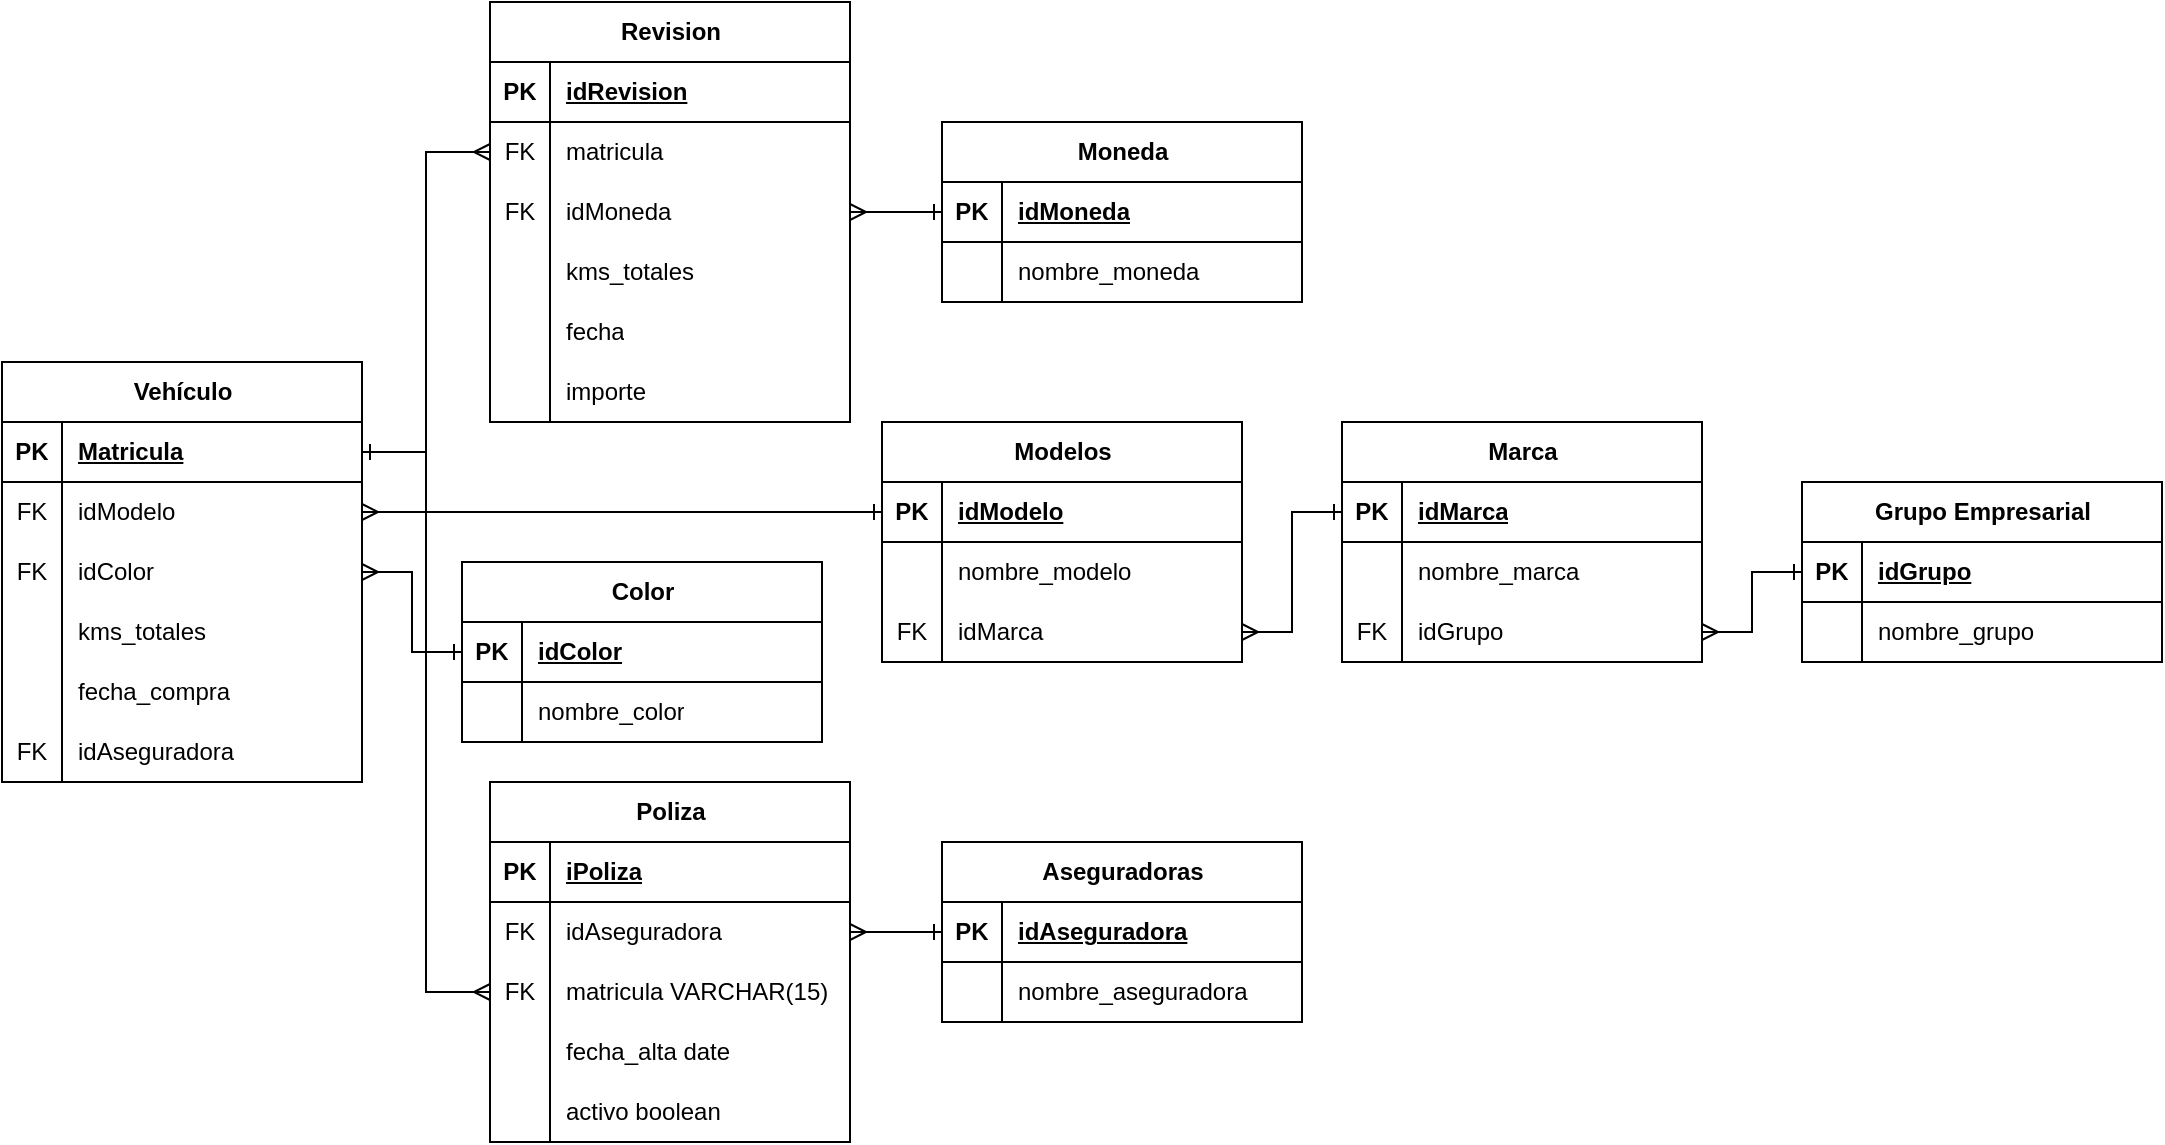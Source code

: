 <mxfile version="22.1.11" type="device">
  <diagram name="Página-1" id="4pjUe_DQ905icsz5wdlx">
    <mxGraphModel dx="2172" dy="1889" grid="1" gridSize="10" guides="1" tooltips="1" connect="1" arrows="1" fold="1" page="1" pageScale="1" pageWidth="827" pageHeight="1169" math="0" shadow="0">
      <root>
        <mxCell id="0" />
        <mxCell id="1" parent="0" />
        <mxCell id="dPV-yxeoTx2PckoUHJam-1" value="&lt;font style=&quot;vertical-align: inherit;&quot;&gt;&lt;font style=&quot;vertical-align: inherit;&quot;&gt;Vehículo&lt;/font&gt;&lt;/font&gt;" style="shape=table;startSize=30;container=1;collapsible=1;childLayout=tableLayout;fixedRows=1;rowLines=0;fontStyle=1;align=center;resizeLast=1;html=1;" vertex="1" parent="1">
          <mxGeometry x="-10" y="170" width="180" height="210" as="geometry" />
        </mxCell>
        <mxCell id="dPV-yxeoTx2PckoUHJam-2" value="" style="shape=tableRow;horizontal=0;startSize=0;swimlaneHead=0;swimlaneBody=0;fillColor=none;collapsible=0;dropTarget=0;points=[[0,0.5],[1,0.5]];portConstraint=eastwest;top=0;left=0;right=0;bottom=1;" vertex="1" parent="dPV-yxeoTx2PckoUHJam-1">
          <mxGeometry y="30" width="180" height="30" as="geometry" />
        </mxCell>
        <mxCell id="dPV-yxeoTx2PckoUHJam-3" value="PK" style="shape=partialRectangle;connectable=0;fillColor=none;top=0;left=0;bottom=0;right=0;fontStyle=1;overflow=hidden;whiteSpace=wrap;html=1;" vertex="1" parent="dPV-yxeoTx2PckoUHJam-2">
          <mxGeometry width="30" height="30" as="geometry">
            <mxRectangle width="30" height="30" as="alternateBounds" />
          </mxGeometry>
        </mxCell>
        <mxCell id="dPV-yxeoTx2PckoUHJam-4" value="&lt;font style=&quot;vertical-align: inherit;&quot;&gt;&lt;font style=&quot;vertical-align: inherit;&quot;&gt;Matricula&lt;/font&gt;&lt;/font&gt;" style="shape=partialRectangle;connectable=0;fillColor=none;top=0;left=0;bottom=0;right=0;align=left;spacingLeft=6;fontStyle=5;overflow=hidden;whiteSpace=wrap;html=1;" vertex="1" parent="dPV-yxeoTx2PckoUHJam-2">
          <mxGeometry x="30" width="150" height="30" as="geometry">
            <mxRectangle width="150" height="30" as="alternateBounds" />
          </mxGeometry>
        </mxCell>
        <mxCell id="dPV-yxeoTx2PckoUHJam-5" value="" style="shape=tableRow;horizontal=0;startSize=0;swimlaneHead=0;swimlaneBody=0;fillColor=none;collapsible=0;dropTarget=0;points=[[0,0.5],[1,0.5]];portConstraint=eastwest;top=0;left=0;right=0;bottom=0;" vertex="1" parent="dPV-yxeoTx2PckoUHJam-1">
          <mxGeometry y="60" width="180" height="30" as="geometry" />
        </mxCell>
        <mxCell id="dPV-yxeoTx2PckoUHJam-6" value="&lt;font style=&quot;vertical-align: inherit;&quot;&gt;&lt;font style=&quot;vertical-align: inherit;&quot;&gt;FK&lt;/font&gt;&lt;/font&gt;" style="shape=partialRectangle;connectable=0;fillColor=none;top=0;left=0;bottom=0;right=0;editable=1;overflow=hidden;whiteSpace=wrap;html=1;" vertex="1" parent="dPV-yxeoTx2PckoUHJam-5">
          <mxGeometry width="30" height="30" as="geometry">
            <mxRectangle width="30" height="30" as="alternateBounds" />
          </mxGeometry>
        </mxCell>
        <mxCell id="dPV-yxeoTx2PckoUHJam-7" value="&lt;font style=&quot;vertical-align: inherit;&quot;&gt;&lt;font style=&quot;vertical-align: inherit;&quot;&gt;idModelo&lt;/font&gt;&lt;/font&gt;" style="shape=partialRectangle;connectable=0;fillColor=none;top=0;left=0;bottom=0;right=0;align=left;spacingLeft=6;overflow=hidden;whiteSpace=wrap;html=1;" vertex="1" parent="dPV-yxeoTx2PckoUHJam-5">
          <mxGeometry x="30" width="150" height="30" as="geometry">
            <mxRectangle width="150" height="30" as="alternateBounds" />
          </mxGeometry>
        </mxCell>
        <mxCell id="dPV-yxeoTx2PckoUHJam-8" value="" style="shape=tableRow;horizontal=0;startSize=0;swimlaneHead=0;swimlaneBody=0;fillColor=none;collapsible=0;dropTarget=0;points=[[0,0.5],[1,0.5]];portConstraint=eastwest;top=0;left=0;right=0;bottom=0;" vertex="1" parent="dPV-yxeoTx2PckoUHJam-1">
          <mxGeometry y="90" width="180" height="30" as="geometry" />
        </mxCell>
        <mxCell id="dPV-yxeoTx2PckoUHJam-9" value="&lt;font style=&quot;vertical-align: inherit;&quot;&gt;&lt;font style=&quot;vertical-align: inherit;&quot;&gt;FK&lt;/font&gt;&lt;/font&gt;" style="shape=partialRectangle;connectable=0;fillColor=none;top=0;left=0;bottom=0;right=0;editable=1;overflow=hidden;whiteSpace=wrap;html=1;" vertex="1" parent="dPV-yxeoTx2PckoUHJam-8">
          <mxGeometry width="30" height="30" as="geometry">
            <mxRectangle width="30" height="30" as="alternateBounds" />
          </mxGeometry>
        </mxCell>
        <mxCell id="dPV-yxeoTx2PckoUHJam-10" value="&lt;font style=&quot;vertical-align: inherit;&quot;&gt;&lt;font style=&quot;vertical-align: inherit;&quot;&gt;idColor&lt;/font&gt;&lt;/font&gt;" style="shape=partialRectangle;connectable=0;fillColor=none;top=0;left=0;bottom=0;right=0;align=left;spacingLeft=6;overflow=hidden;whiteSpace=wrap;html=1;" vertex="1" parent="dPV-yxeoTx2PckoUHJam-8">
          <mxGeometry x="30" width="150" height="30" as="geometry">
            <mxRectangle width="150" height="30" as="alternateBounds" />
          </mxGeometry>
        </mxCell>
        <mxCell id="dPV-yxeoTx2PckoUHJam-27" value="" style="shape=tableRow;horizontal=0;startSize=0;swimlaneHead=0;swimlaneBody=0;fillColor=none;collapsible=0;dropTarget=0;points=[[0,0.5],[1,0.5]];portConstraint=eastwest;top=0;left=0;right=0;bottom=0;" vertex="1" parent="dPV-yxeoTx2PckoUHJam-1">
          <mxGeometry y="120" width="180" height="30" as="geometry" />
        </mxCell>
        <mxCell id="dPV-yxeoTx2PckoUHJam-28" value="" style="shape=partialRectangle;connectable=0;fillColor=none;top=0;left=0;bottom=0;right=0;editable=1;overflow=hidden;whiteSpace=wrap;html=1;" vertex="1" parent="dPV-yxeoTx2PckoUHJam-27">
          <mxGeometry width="30" height="30" as="geometry">
            <mxRectangle width="30" height="30" as="alternateBounds" />
          </mxGeometry>
        </mxCell>
        <mxCell id="dPV-yxeoTx2PckoUHJam-29" value="&lt;font style=&quot;vertical-align: inherit;&quot;&gt;&lt;font style=&quot;vertical-align: inherit;&quot;&gt;&lt;font style=&quot;vertical-align: inherit;&quot;&gt;&lt;font style=&quot;vertical-align: inherit;&quot;&gt;&lt;font style=&quot;vertical-align: inherit;&quot;&gt;&lt;font style=&quot;vertical-align: inherit;&quot;&gt;kms_totales&lt;/font&gt;&lt;/font&gt;&lt;/font&gt;&lt;/font&gt;&lt;/font&gt;&lt;/font&gt;" style="shape=partialRectangle;connectable=0;fillColor=none;top=0;left=0;bottom=0;right=0;align=left;spacingLeft=6;overflow=hidden;whiteSpace=wrap;html=1;" vertex="1" parent="dPV-yxeoTx2PckoUHJam-27">
          <mxGeometry x="30" width="150" height="30" as="geometry">
            <mxRectangle width="150" height="30" as="alternateBounds" />
          </mxGeometry>
        </mxCell>
        <mxCell id="dPV-yxeoTx2PckoUHJam-30" value="" style="shape=tableRow;horizontal=0;startSize=0;swimlaneHead=0;swimlaneBody=0;fillColor=none;collapsible=0;dropTarget=0;points=[[0,0.5],[1,0.5]];portConstraint=eastwest;top=0;left=0;right=0;bottom=0;" vertex="1" parent="dPV-yxeoTx2PckoUHJam-1">
          <mxGeometry y="150" width="180" height="30" as="geometry" />
        </mxCell>
        <mxCell id="dPV-yxeoTx2PckoUHJam-31" value="" style="shape=partialRectangle;connectable=0;fillColor=none;top=0;left=0;bottom=0;right=0;editable=1;overflow=hidden;whiteSpace=wrap;html=1;" vertex="1" parent="dPV-yxeoTx2PckoUHJam-30">
          <mxGeometry width="30" height="30" as="geometry">
            <mxRectangle width="30" height="30" as="alternateBounds" />
          </mxGeometry>
        </mxCell>
        <mxCell id="dPV-yxeoTx2PckoUHJam-32" value="&lt;font style=&quot;vertical-align: inherit;&quot;&gt;&lt;font style=&quot;vertical-align: inherit;&quot;&gt;&lt;font style=&quot;vertical-align: inherit;&quot;&gt;&lt;font style=&quot;vertical-align: inherit;&quot;&gt;fecha_compra&lt;/font&gt;&lt;/font&gt;&lt;/font&gt;&lt;/font&gt;" style="shape=partialRectangle;connectable=0;fillColor=none;top=0;left=0;bottom=0;right=0;align=left;spacingLeft=6;overflow=hidden;whiteSpace=wrap;html=1;" vertex="1" parent="dPV-yxeoTx2PckoUHJam-30">
          <mxGeometry x="30" width="150" height="30" as="geometry">
            <mxRectangle width="150" height="30" as="alternateBounds" />
          </mxGeometry>
        </mxCell>
        <mxCell id="dPV-yxeoTx2PckoUHJam-33" value="" style="shape=tableRow;horizontal=0;startSize=0;swimlaneHead=0;swimlaneBody=0;fillColor=none;collapsible=0;dropTarget=0;points=[[0,0.5],[1,0.5]];portConstraint=eastwest;top=0;left=0;right=0;bottom=0;" vertex="1" parent="dPV-yxeoTx2PckoUHJam-1">
          <mxGeometry y="180" width="180" height="30" as="geometry" />
        </mxCell>
        <mxCell id="dPV-yxeoTx2PckoUHJam-34" value="&lt;font style=&quot;vertical-align: inherit;&quot;&gt;&lt;font style=&quot;vertical-align: inherit;&quot;&gt;FK&lt;/font&gt;&lt;/font&gt;" style="shape=partialRectangle;connectable=0;fillColor=none;top=0;left=0;bottom=0;right=0;editable=1;overflow=hidden;whiteSpace=wrap;html=1;" vertex="1" parent="dPV-yxeoTx2PckoUHJam-33">
          <mxGeometry width="30" height="30" as="geometry">
            <mxRectangle width="30" height="30" as="alternateBounds" />
          </mxGeometry>
        </mxCell>
        <mxCell id="dPV-yxeoTx2PckoUHJam-35" value="&lt;font style=&quot;vertical-align: inherit;&quot;&gt;&lt;font style=&quot;vertical-align: inherit;&quot;&gt;&lt;font style=&quot;vertical-align: inherit;&quot;&gt;&lt;font style=&quot;vertical-align: inherit;&quot;&gt;&lt;font style=&quot;vertical-align: inherit;&quot;&gt;&lt;font style=&quot;vertical-align: inherit;&quot;&gt;idAseguradora&lt;/font&gt;&lt;/font&gt;&lt;/font&gt;&lt;/font&gt;&lt;/font&gt;&lt;/font&gt;" style="shape=partialRectangle;connectable=0;fillColor=none;top=0;left=0;bottom=0;right=0;align=left;spacingLeft=6;overflow=hidden;whiteSpace=wrap;html=1;" vertex="1" parent="dPV-yxeoTx2PckoUHJam-33">
          <mxGeometry x="30" width="150" height="30" as="geometry">
            <mxRectangle width="150" height="30" as="alternateBounds" />
          </mxGeometry>
        </mxCell>
        <mxCell id="dPV-yxeoTx2PckoUHJam-58" value="&lt;font style=&quot;vertical-align: inherit;&quot;&gt;&lt;font style=&quot;vertical-align: inherit;&quot;&gt;Moneda&lt;/font&gt;&lt;/font&gt;" style="shape=table;startSize=30;container=1;collapsible=1;childLayout=tableLayout;fixedRows=1;rowLines=0;fontStyle=1;align=center;resizeLast=1;html=1;" vertex="1" parent="1">
          <mxGeometry x="460" y="50" width="180" height="90" as="geometry" />
        </mxCell>
        <mxCell id="dPV-yxeoTx2PckoUHJam-59" value="" style="shape=tableRow;horizontal=0;startSize=0;swimlaneHead=0;swimlaneBody=0;fillColor=none;collapsible=0;dropTarget=0;points=[[0,0.5],[1,0.5]];portConstraint=eastwest;top=0;left=0;right=0;bottom=1;" vertex="1" parent="dPV-yxeoTx2PckoUHJam-58">
          <mxGeometry y="30" width="180" height="30" as="geometry" />
        </mxCell>
        <mxCell id="dPV-yxeoTx2PckoUHJam-60" value="PK" style="shape=partialRectangle;connectable=0;fillColor=none;top=0;left=0;bottom=0;right=0;fontStyle=1;overflow=hidden;whiteSpace=wrap;html=1;" vertex="1" parent="dPV-yxeoTx2PckoUHJam-59">
          <mxGeometry width="30" height="30" as="geometry">
            <mxRectangle width="30" height="30" as="alternateBounds" />
          </mxGeometry>
        </mxCell>
        <mxCell id="dPV-yxeoTx2PckoUHJam-61" value="&lt;font style=&quot;vertical-align: inherit;&quot;&gt;&lt;font style=&quot;vertical-align: inherit;&quot;&gt;idMoneda&lt;/font&gt;&lt;/font&gt;" style="shape=partialRectangle;connectable=0;fillColor=none;top=0;left=0;bottom=0;right=0;align=left;spacingLeft=6;fontStyle=5;overflow=hidden;whiteSpace=wrap;html=1;" vertex="1" parent="dPV-yxeoTx2PckoUHJam-59">
          <mxGeometry x="30" width="150" height="30" as="geometry">
            <mxRectangle width="150" height="30" as="alternateBounds" />
          </mxGeometry>
        </mxCell>
        <mxCell id="dPV-yxeoTx2PckoUHJam-62" value="" style="shape=tableRow;horizontal=0;startSize=0;swimlaneHead=0;swimlaneBody=0;fillColor=none;collapsible=0;dropTarget=0;points=[[0,0.5],[1,0.5]];portConstraint=eastwest;top=0;left=0;right=0;bottom=0;" vertex="1" parent="dPV-yxeoTx2PckoUHJam-58">
          <mxGeometry y="60" width="180" height="30" as="geometry" />
        </mxCell>
        <mxCell id="dPV-yxeoTx2PckoUHJam-63" value="" style="shape=partialRectangle;connectable=0;fillColor=none;top=0;left=0;bottom=0;right=0;editable=1;overflow=hidden;whiteSpace=wrap;html=1;" vertex="1" parent="dPV-yxeoTx2PckoUHJam-62">
          <mxGeometry width="30" height="30" as="geometry">
            <mxRectangle width="30" height="30" as="alternateBounds" />
          </mxGeometry>
        </mxCell>
        <mxCell id="dPV-yxeoTx2PckoUHJam-64" value="&lt;font style=&quot;vertical-align: inherit;&quot;&gt;&lt;font style=&quot;vertical-align: inherit;&quot;&gt;nombre_moneda&lt;/font&gt;&lt;/font&gt;" style="shape=partialRectangle;connectable=0;fillColor=none;top=0;left=0;bottom=0;right=0;align=left;spacingLeft=6;overflow=hidden;whiteSpace=wrap;html=1;" vertex="1" parent="dPV-yxeoTx2PckoUHJam-62">
          <mxGeometry x="30" width="150" height="30" as="geometry">
            <mxRectangle width="150" height="30" as="alternateBounds" />
          </mxGeometry>
        </mxCell>
        <mxCell id="dPV-yxeoTx2PckoUHJam-71" value="&lt;font style=&quot;vertical-align: inherit;&quot;&gt;&lt;font style=&quot;vertical-align: inherit;&quot;&gt;Color&lt;/font&gt;&lt;/font&gt;" style="shape=table;startSize=30;container=1;collapsible=1;childLayout=tableLayout;fixedRows=1;rowLines=0;fontStyle=1;align=center;resizeLast=1;html=1;" vertex="1" parent="1">
          <mxGeometry x="220" y="270" width="180" height="90" as="geometry" />
        </mxCell>
        <mxCell id="dPV-yxeoTx2PckoUHJam-72" value="" style="shape=tableRow;horizontal=0;startSize=0;swimlaneHead=0;swimlaneBody=0;fillColor=none;collapsible=0;dropTarget=0;points=[[0,0.5],[1,0.5]];portConstraint=eastwest;top=0;left=0;right=0;bottom=1;" vertex="1" parent="dPV-yxeoTx2PckoUHJam-71">
          <mxGeometry y="30" width="180" height="30" as="geometry" />
        </mxCell>
        <mxCell id="dPV-yxeoTx2PckoUHJam-73" value="PK" style="shape=partialRectangle;connectable=0;fillColor=none;top=0;left=0;bottom=0;right=0;fontStyle=1;overflow=hidden;whiteSpace=wrap;html=1;" vertex="1" parent="dPV-yxeoTx2PckoUHJam-72">
          <mxGeometry width="30" height="30" as="geometry">
            <mxRectangle width="30" height="30" as="alternateBounds" />
          </mxGeometry>
        </mxCell>
        <mxCell id="dPV-yxeoTx2PckoUHJam-74" value="&lt;font style=&quot;vertical-align: inherit;&quot;&gt;&lt;font style=&quot;vertical-align: inherit;&quot;&gt;idColor&lt;/font&gt;&lt;/font&gt;" style="shape=partialRectangle;connectable=0;fillColor=none;top=0;left=0;bottom=0;right=0;align=left;spacingLeft=6;fontStyle=5;overflow=hidden;whiteSpace=wrap;html=1;" vertex="1" parent="dPV-yxeoTx2PckoUHJam-72">
          <mxGeometry x="30" width="150" height="30" as="geometry">
            <mxRectangle width="150" height="30" as="alternateBounds" />
          </mxGeometry>
        </mxCell>
        <mxCell id="dPV-yxeoTx2PckoUHJam-75" value="" style="shape=tableRow;horizontal=0;startSize=0;swimlaneHead=0;swimlaneBody=0;fillColor=none;collapsible=0;dropTarget=0;points=[[0,0.5],[1,0.5]];portConstraint=eastwest;top=0;left=0;right=0;bottom=0;" vertex="1" parent="dPV-yxeoTx2PckoUHJam-71">
          <mxGeometry y="60" width="180" height="30" as="geometry" />
        </mxCell>
        <mxCell id="dPV-yxeoTx2PckoUHJam-76" value="" style="shape=partialRectangle;connectable=0;fillColor=none;top=0;left=0;bottom=0;right=0;editable=1;overflow=hidden;whiteSpace=wrap;html=1;" vertex="1" parent="dPV-yxeoTx2PckoUHJam-75">
          <mxGeometry width="30" height="30" as="geometry">
            <mxRectangle width="30" height="30" as="alternateBounds" />
          </mxGeometry>
        </mxCell>
        <mxCell id="dPV-yxeoTx2PckoUHJam-77" value="&lt;font style=&quot;vertical-align: inherit;&quot;&gt;&lt;font style=&quot;vertical-align: inherit;&quot;&gt;nombre_color&lt;/font&gt;&lt;/font&gt;" style="shape=partialRectangle;connectable=0;fillColor=none;top=0;left=0;bottom=0;right=0;align=left;spacingLeft=6;overflow=hidden;whiteSpace=wrap;html=1;" vertex="1" parent="dPV-yxeoTx2PckoUHJam-75">
          <mxGeometry x="30" width="150" height="30" as="geometry">
            <mxRectangle width="150" height="30" as="alternateBounds" />
          </mxGeometry>
        </mxCell>
        <mxCell id="dPV-yxeoTx2PckoUHJam-84" value="&lt;font style=&quot;vertical-align: inherit;&quot;&gt;&lt;font style=&quot;vertical-align: inherit;&quot;&gt;Modelos&lt;/font&gt;&lt;/font&gt;" style="shape=table;startSize=30;container=1;collapsible=1;childLayout=tableLayout;fixedRows=1;rowLines=0;fontStyle=1;align=center;resizeLast=1;html=1;" vertex="1" parent="1">
          <mxGeometry x="430" y="200" width="180" height="120" as="geometry" />
        </mxCell>
        <mxCell id="dPV-yxeoTx2PckoUHJam-85" value="" style="shape=tableRow;horizontal=0;startSize=0;swimlaneHead=0;swimlaneBody=0;fillColor=none;collapsible=0;dropTarget=0;points=[[0,0.5],[1,0.5]];portConstraint=eastwest;top=0;left=0;right=0;bottom=1;" vertex="1" parent="dPV-yxeoTx2PckoUHJam-84">
          <mxGeometry y="30" width="180" height="30" as="geometry" />
        </mxCell>
        <mxCell id="dPV-yxeoTx2PckoUHJam-86" value="PK" style="shape=partialRectangle;connectable=0;fillColor=none;top=0;left=0;bottom=0;right=0;fontStyle=1;overflow=hidden;whiteSpace=wrap;html=1;" vertex="1" parent="dPV-yxeoTx2PckoUHJam-85">
          <mxGeometry width="30" height="30" as="geometry">
            <mxRectangle width="30" height="30" as="alternateBounds" />
          </mxGeometry>
        </mxCell>
        <mxCell id="dPV-yxeoTx2PckoUHJam-87" value="&lt;font style=&quot;vertical-align: inherit;&quot;&gt;&lt;font style=&quot;vertical-align: inherit;&quot;&gt;idModelo&lt;/font&gt;&lt;/font&gt;" style="shape=partialRectangle;connectable=0;fillColor=none;top=0;left=0;bottom=0;right=0;align=left;spacingLeft=6;fontStyle=5;overflow=hidden;whiteSpace=wrap;html=1;" vertex="1" parent="dPV-yxeoTx2PckoUHJam-85">
          <mxGeometry x="30" width="150" height="30" as="geometry">
            <mxRectangle width="150" height="30" as="alternateBounds" />
          </mxGeometry>
        </mxCell>
        <mxCell id="dPV-yxeoTx2PckoUHJam-88" value="" style="shape=tableRow;horizontal=0;startSize=0;swimlaneHead=0;swimlaneBody=0;fillColor=none;collapsible=0;dropTarget=0;points=[[0,0.5],[1,0.5]];portConstraint=eastwest;top=0;left=0;right=0;bottom=0;" vertex="1" parent="dPV-yxeoTx2PckoUHJam-84">
          <mxGeometry y="60" width="180" height="30" as="geometry" />
        </mxCell>
        <mxCell id="dPV-yxeoTx2PckoUHJam-89" value="" style="shape=partialRectangle;connectable=0;fillColor=none;top=0;left=0;bottom=0;right=0;editable=1;overflow=hidden;whiteSpace=wrap;html=1;" vertex="1" parent="dPV-yxeoTx2PckoUHJam-88">
          <mxGeometry width="30" height="30" as="geometry">
            <mxRectangle width="30" height="30" as="alternateBounds" />
          </mxGeometry>
        </mxCell>
        <mxCell id="dPV-yxeoTx2PckoUHJam-90" value="&lt;font style=&quot;vertical-align: inherit;&quot;&gt;&lt;font style=&quot;vertical-align: inherit;&quot;&gt;nombre_modelo&lt;/font&gt;&lt;/font&gt;" style="shape=partialRectangle;connectable=0;fillColor=none;top=0;left=0;bottom=0;right=0;align=left;spacingLeft=6;overflow=hidden;whiteSpace=wrap;html=1;" vertex="1" parent="dPV-yxeoTx2PckoUHJam-88">
          <mxGeometry x="30" width="150" height="30" as="geometry">
            <mxRectangle width="150" height="30" as="alternateBounds" />
          </mxGeometry>
        </mxCell>
        <mxCell id="dPV-yxeoTx2PckoUHJam-91" value="" style="shape=tableRow;horizontal=0;startSize=0;swimlaneHead=0;swimlaneBody=0;fillColor=none;collapsible=0;dropTarget=0;points=[[0,0.5],[1,0.5]];portConstraint=eastwest;top=0;left=0;right=0;bottom=0;" vertex="1" parent="dPV-yxeoTx2PckoUHJam-84">
          <mxGeometry y="90" width="180" height="30" as="geometry" />
        </mxCell>
        <mxCell id="dPV-yxeoTx2PckoUHJam-92" value="&lt;font style=&quot;vertical-align: inherit;&quot;&gt;&lt;font style=&quot;vertical-align: inherit;&quot;&gt;FK&lt;/font&gt;&lt;/font&gt;" style="shape=partialRectangle;connectable=0;fillColor=none;top=0;left=0;bottom=0;right=0;editable=1;overflow=hidden;whiteSpace=wrap;html=1;" vertex="1" parent="dPV-yxeoTx2PckoUHJam-91">
          <mxGeometry width="30" height="30" as="geometry">
            <mxRectangle width="30" height="30" as="alternateBounds" />
          </mxGeometry>
        </mxCell>
        <mxCell id="dPV-yxeoTx2PckoUHJam-93" value="&lt;font style=&quot;vertical-align: inherit;&quot;&gt;&lt;font style=&quot;vertical-align: inherit;&quot;&gt;&lt;font style=&quot;vertical-align: inherit;&quot;&gt;&lt;font style=&quot;vertical-align: inherit;&quot;&gt;idMarca&lt;/font&gt;&lt;/font&gt;&lt;/font&gt;&lt;/font&gt;" style="shape=partialRectangle;connectable=0;fillColor=none;top=0;left=0;bottom=0;right=0;align=left;spacingLeft=6;overflow=hidden;whiteSpace=wrap;html=1;" vertex="1" parent="dPV-yxeoTx2PckoUHJam-91">
          <mxGeometry x="30" width="150" height="30" as="geometry">
            <mxRectangle width="150" height="30" as="alternateBounds" />
          </mxGeometry>
        </mxCell>
        <mxCell id="dPV-yxeoTx2PckoUHJam-97" value="&lt;font style=&quot;vertical-align: inherit;&quot;&gt;&lt;font style=&quot;vertical-align: inherit;&quot;&gt;Aseguradoras&lt;/font&gt;&lt;/font&gt;" style="shape=table;startSize=30;container=1;collapsible=1;childLayout=tableLayout;fixedRows=1;rowLines=0;fontStyle=1;align=center;resizeLast=1;html=1;" vertex="1" parent="1">
          <mxGeometry x="460" y="410" width="180" height="90" as="geometry" />
        </mxCell>
        <mxCell id="dPV-yxeoTx2PckoUHJam-98" value="" style="shape=tableRow;horizontal=0;startSize=0;swimlaneHead=0;swimlaneBody=0;fillColor=none;collapsible=0;dropTarget=0;points=[[0,0.5],[1,0.5]];portConstraint=eastwest;top=0;left=0;right=0;bottom=1;" vertex="1" parent="dPV-yxeoTx2PckoUHJam-97">
          <mxGeometry y="30" width="180" height="30" as="geometry" />
        </mxCell>
        <mxCell id="dPV-yxeoTx2PckoUHJam-99" value="PK" style="shape=partialRectangle;connectable=0;fillColor=none;top=0;left=0;bottom=0;right=0;fontStyle=1;overflow=hidden;whiteSpace=wrap;html=1;" vertex="1" parent="dPV-yxeoTx2PckoUHJam-98">
          <mxGeometry width="30" height="30" as="geometry">
            <mxRectangle width="30" height="30" as="alternateBounds" />
          </mxGeometry>
        </mxCell>
        <mxCell id="dPV-yxeoTx2PckoUHJam-100" value="&lt;font style=&quot;vertical-align: inherit;&quot;&gt;&lt;font style=&quot;vertical-align: inherit;&quot;&gt;idAseguradora&lt;/font&gt;&lt;/font&gt;" style="shape=partialRectangle;connectable=0;fillColor=none;top=0;left=0;bottom=0;right=0;align=left;spacingLeft=6;fontStyle=5;overflow=hidden;whiteSpace=wrap;html=1;" vertex="1" parent="dPV-yxeoTx2PckoUHJam-98">
          <mxGeometry x="30" width="150" height="30" as="geometry">
            <mxRectangle width="150" height="30" as="alternateBounds" />
          </mxGeometry>
        </mxCell>
        <mxCell id="dPV-yxeoTx2PckoUHJam-101" value="" style="shape=tableRow;horizontal=0;startSize=0;swimlaneHead=0;swimlaneBody=0;fillColor=none;collapsible=0;dropTarget=0;points=[[0,0.5],[1,0.5]];portConstraint=eastwest;top=0;left=0;right=0;bottom=0;" vertex="1" parent="dPV-yxeoTx2PckoUHJam-97">
          <mxGeometry y="60" width="180" height="30" as="geometry" />
        </mxCell>
        <mxCell id="dPV-yxeoTx2PckoUHJam-102" value="" style="shape=partialRectangle;connectable=0;fillColor=none;top=0;left=0;bottom=0;right=0;editable=1;overflow=hidden;whiteSpace=wrap;html=1;" vertex="1" parent="dPV-yxeoTx2PckoUHJam-101">
          <mxGeometry width="30" height="30" as="geometry">
            <mxRectangle width="30" height="30" as="alternateBounds" />
          </mxGeometry>
        </mxCell>
        <mxCell id="dPV-yxeoTx2PckoUHJam-103" value="&lt;font style=&quot;vertical-align: inherit;&quot;&gt;&lt;font style=&quot;vertical-align: inherit;&quot;&gt;nombre_aseguradora&lt;/font&gt;&lt;/font&gt;" style="shape=partialRectangle;connectable=0;fillColor=none;top=0;left=0;bottom=0;right=0;align=left;spacingLeft=6;overflow=hidden;whiteSpace=wrap;html=1;" vertex="1" parent="dPV-yxeoTx2PckoUHJam-101">
          <mxGeometry x="30" width="150" height="30" as="geometry">
            <mxRectangle width="150" height="30" as="alternateBounds" />
          </mxGeometry>
        </mxCell>
        <mxCell id="dPV-yxeoTx2PckoUHJam-110" value="&lt;font style=&quot;vertical-align: inherit;&quot;&gt;&lt;font style=&quot;vertical-align: inherit;&quot;&gt;Marca&lt;/font&gt;&lt;/font&gt;" style="shape=table;startSize=30;container=1;collapsible=1;childLayout=tableLayout;fixedRows=1;rowLines=0;fontStyle=1;align=center;resizeLast=1;html=1;" vertex="1" parent="1">
          <mxGeometry x="660" y="200" width="180" height="120" as="geometry" />
        </mxCell>
        <mxCell id="dPV-yxeoTx2PckoUHJam-111" value="" style="shape=tableRow;horizontal=0;startSize=0;swimlaneHead=0;swimlaneBody=0;fillColor=none;collapsible=0;dropTarget=0;points=[[0,0.5],[1,0.5]];portConstraint=eastwest;top=0;left=0;right=0;bottom=1;" vertex="1" parent="dPV-yxeoTx2PckoUHJam-110">
          <mxGeometry y="30" width="180" height="30" as="geometry" />
        </mxCell>
        <mxCell id="dPV-yxeoTx2PckoUHJam-112" value="PK" style="shape=partialRectangle;connectable=0;fillColor=none;top=0;left=0;bottom=0;right=0;fontStyle=1;overflow=hidden;whiteSpace=wrap;html=1;" vertex="1" parent="dPV-yxeoTx2PckoUHJam-111">
          <mxGeometry width="30" height="30" as="geometry">
            <mxRectangle width="30" height="30" as="alternateBounds" />
          </mxGeometry>
        </mxCell>
        <mxCell id="dPV-yxeoTx2PckoUHJam-113" value="&lt;font style=&quot;vertical-align: inherit;&quot;&gt;&lt;font style=&quot;vertical-align: inherit;&quot;&gt;idMarca&lt;/font&gt;&lt;/font&gt;" style="shape=partialRectangle;connectable=0;fillColor=none;top=0;left=0;bottom=0;right=0;align=left;spacingLeft=6;fontStyle=5;overflow=hidden;whiteSpace=wrap;html=1;" vertex="1" parent="dPV-yxeoTx2PckoUHJam-111">
          <mxGeometry x="30" width="150" height="30" as="geometry">
            <mxRectangle width="150" height="30" as="alternateBounds" />
          </mxGeometry>
        </mxCell>
        <mxCell id="dPV-yxeoTx2PckoUHJam-114" value="" style="shape=tableRow;horizontal=0;startSize=0;swimlaneHead=0;swimlaneBody=0;fillColor=none;collapsible=0;dropTarget=0;points=[[0,0.5],[1,0.5]];portConstraint=eastwest;top=0;left=0;right=0;bottom=0;" vertex="1" parent="dPV-yxeoTx2PckoUHJam-110">
          <mxGeometry y="60" width="180" height="30" as="geometry" />
        </mxCell>
        <mxCell id="dPV-yxeoTx2PckoUHJam-115" value="" style="shape=partialRectangle;connectable=0;fillColor=none;top=0;left=0;bottom=0;right=0;editable=1;overflow=hidden;whiteSpace=wrap;html=1;" vertex="1" parent="dPV-yxeoTx2PckoUHJam-114">
          <mxGeometry width="30" height="30" as="geometry">
            <mxRectangle width="30" height="30" as="alternateBounds" />
          </mxGeometry>
        </mxCell>
        <mxCell id="dPV-yxeoTx2PckoUHJam-116" value="&lt;font style=&quot;vertical-align: inherit;&quot;&gt;&lt;font style=&quot;vertical-align: inherit;&quot;&gt;nombre_marca&lt;/font&gt;&lt;/font&gt;" style="shape=partialRectangle;connectable=0;fillColor=none;top=0;left=0;bottom=0;right=0;align=left;spacingLeft=6;overflow=hidden;whiteSpace=wrap;html=1;" vertex="1" parent="dPV-yxeoTx2PckoUHJam-114">
          <mxGeometry x="30" width="150" height="30" as="geometry">
            <mxRectangle width="150" height="30" as="alternateBounds" />
          </mxGeometry>
        </mxCell>
        <mxCell id="dPV-yxeoTx2PckoUHJam-117" value="" style="shape=tableRow;horizontal=0;startSize=0;swimlaneHead=0;swimlaneBody=0;fillColor=none;collapsible=0;dropTarget=0;points=[[0,0.5],[1,0.5]];portConstraint=eastwest;top=0;left=0;right=0;bottom=0;" vertex="1" parent="dPV-yxeoTx2PckoUHJam-110">
          <mxGeometry y="90" width="180" height="30" as="geometry" />
        </mxCell>
        <mxCell id="dPV-yxeoTx2PckoUHJam-118" value="&lt;font style=&quot;vertical-align: inherit;&quot;&gt;&lt;font style=&quot;vertical-align: inherit;&quot;&gt;FK&lt;/font&gt;&lt;/font&gt;" style="shape=partialRectangle;connectable=0;fillColor=none;top=0;left=0;bottom=0;right=0;editable=1;overflow=hidden;whiteSpace=wrap;html=1;" vertex="1" parent="dPV-yxeoTx2PckoUHJam-117">
          <mxGeometry width="30" height="30" as="geometry">
            <mxRectangle width="30" height="30" as="alternateBounds" />
          </mxGeometry>
        </mxCell>
        <mxCell id="dPV-yxeoTx2PckoUHJam-119" value="&lt;font style=&quot;vertical-align: inherit;&quot;&gt;&lt;font style=&quot;vertical-align: inherit;&quot;&gt;idGrupo&lt;/font&gt;&lt;/font&gt;" style="shape=partialRectangle;connectable=0;fillColor=none;top=0;left=0;bottom=0;right=0;align=left;spacingLeft=6;overflow=hidden;whiteSpace=wrap;html=1;" vertex="1" parent="dPV-yxeoTx2PckoUHJam-117">
          <mxGeometry x="30" width="150" height="30" as="geometry">
            <mxRectangle width="150" height="30" as="alternateBounds" />
          </mxGeometry>
        </mxCell>
        <mxCell id="dPV-yxeoTx2PckoUHJam-123" value="&lt;font style=&quot;vertical-align: inherit;&quot;&gt;&lt;font style=&quot;vertical-align: inherit;&quot;&gt;Poliza&lt;/font&gt;&lt;/font&gt;" style="shape=table;startSize=30;container=1;collapsible=1;childLayout=tableLayout;fixedRows=1;rowLines=0;fontStyle=1;align=center;resizeLast=1;html=1;" vertex="1" parent="1">
          <mxGeometry x="234" y="380" width="180" height="180" as="geometry" />
        </mxCell>
        <mxCell id="dPV-yxeoTx2PckoUHJam-124" value="" style="shape=tableRow;horizontal=0;startSize=0;swimlaneHead=0;swimlaneBody=0;fillColor=none;collapsible=0;dropTarget=0;points=[[0,0.5],[1,0.5]];portConstraint=eastwest;top=0;left=0;right=0;bottom=1;" vertex="1" parent="dPV-yxeoTx2PckoUHJam-123">
          <mxGeometry y="30" width="180" height="30" as="geometry" />
        </mxCell>
        <mxCell id="dPV-yxeoTx2PckoUHJam-125" value="PK" style="shape=partialRectangle;connectable=0;fillColor=none;top=0;left=0;bottom=0;right=0;fontStyle=1;overflow=hidden;whiteSpace=wrap;html=1;" vertex="1" parent="dPV-yxeoTx2PckoUHJam-124">
          <mxGeometry width="30" height="30" as="geometry">
            <mxRectangle width="30" height="30" as="alternateBounds" />
          </mxGeometry>
        </mxCell>
        <mxCell id="dPV-yxeoTx2PckoUHJam-126" value="&lt;font style=&quot;vertical-align: inherit;&quot;&gt;&lt;font style=&quot;vertical-align: inherit;&quot;&gt;iPoliza&lt;/font&gt;&lt;/font&gt;" style="shape=partialRectangle;connectable=0;fillColor=none;top=0;left=0;bottom=0;right=0;align=left;spacingLeft=6;fontStyle=5;overflow=hidden;whiteSpace=wrap;html=1;" vertex="1" parent="dPV-yxeoTx2PckoUHJam-124">
          <mxGeometry x="30" width="150" height="30" as="geometry">
            <mxRectangle width="150" height="30" as="alternateBounds" />
          </mxGeometry>
        </mxCell>
        <mxCell id="dPV-yxeoTx2PckoUHJam-127" value="" style="shape=tableRow;horizontal=0;startSize=0;swimlaneHead=0;swimlaneBody=0;fillColor=none;collapsible=0;dropTarget=0;points=[[0,0.5],[1,0.5]];portConstraint=eastwest;top=0;left=0;right=0;bottom=0;" vertex="1" parent="dPV-yxeoTx2PckoUHJam-123">
          <mxGeometry y="60" width="180" height="30" as="geometry" />
        </mxCell>
        <mxCell id="dPV-yxeoTx2PckoUHJam-128" value="FK" style="shape=partialRectangle;connectable=0;fillColor=none;top=0;left=0;bottom=0;right=0;editable=1;overflow=hidden;whiteSpace=wrap;html=1;" vertex="1" parent="dPV-yxeoTx2PckoUHJam-127">
          <mxGeometry width="30" height="30" as="geometry">
            <mxRectangle width="30" height="30" as="alternateBounds" />
          </mxGeometry>
        </mxCell>
        <mxCell id="dPV-yxeoTx2PckoUHJam-129" value="&lt;font style=&quot;vertical-align: inherit;&quot;&gt;&lt;font style=&quot;vertical-align: inherit;&quot;&gt;idAseguradora&lt;/font&gt;&lt;/font&gt;" style="shape=partialRectangle;connectable=0;fillColor=none;top=0;left=0;bottom=0;right=0;align=left;spacingLeft=6;overflow=hidden;whiteSpace=wrap;html=1;" vertex="1" parent="dPV-yxeoTx2PckoUHJam-127">
          <mxGeometry x="30" width="150" height="30" as="geometry">
            <mxRectangle width="150" height="30" as="alternateBounds" />
          </mxGeometry>
        </mxCell>
        <mxCell id="dPV-yxeoTx2PckoUHJam-181" value="" style="shape=tableRow;horizontal=0;startSize=0;swimlaneHead=0;swimlaneBody=0;fillColor=none;collapsible=0;dropTarget=0;points=[[0,0.5],[1,0.5]];portConstraint=eastwest;top=0;left=0;right=0;bottom=0;" vertex="1" parent="dPV-yxeoTx2PckoUHJam-123">
          <mxGeometry y="90" width="180" height="30" as="geometry" />
        </mxCell>
        <mxCell id="dPV-yxeoTx2PckoUHJam-182" value="FK" style="shape=partialRectangle;connectable=0;fillColor=none;top=0;left=0;bottom=0;right=0;editable=1;overflow=hidden;whiteSpace=wrap;html=1;" vertex="1" parent="dPV-yxeoTx2PckoUHJam-181">
          <mxGeometry width="30" height="30" as="geometry">
            <mxRectangle width="30" height="30" as="alternateBounds" />
          </mxGeometry>
        </mxCell>
        <mxCell id="dPV-yxeoTx2PckoUHJam-183" value="matricula VARCHAR(15)" style="shape=partialRectangle;connectable=0;fillColor=none;top=0;left=0;bottom=0;right=0;align=left;spacingLeft=6;overflow=hidden;whiteSpace=wrap;html=1;" vertex="1" parent="dPV-yxeoTx2PckoUHJam-181">
          <mxGeometry x="30" width="150" height="30" as="geometry">
            <mxRectangle width="150" height="30" as="alternateBounds" />
          </mxGeometry>
        </mxCell>
        <mxCell id="dPV-yxeoTx2PckoUHJam-194" value="" style="shape=tableRow;horizontal=0;startSize=0;swimlaneHead=0;swimlaneBody=0;fillColor=none;collapsible=0;dropTarget=0;points=[[0,0.5],[1,0.5]];portConstraint=eastwest;top=0;left=0;right=0;bottom=0;" vertex="1" parent="dPV-yxeoTx2PckoUHJam-123">
          <mxGeometry y="120" width="180" height="30" as="geometry" />
        </mxCell>
        <mxCell id="dPV-yxeoTx2PckoUHJam-195" value="" style="shape=partialRectangle;connectable=0;fillColor=none;top=0;left=0;bottom=0;right=0;editable=1;overflow=hidden;whiteSpace=wrap;html=1;" vertex="1" parent="dPV-yxeoTx2PckoUHJam-194">
          <mxGeometry width="30" height="30" as="geometry">
            <mxRectangle width="30" height="30" as="alternateBounds" />
          </mxGeometry>
        </mxCell>
        <mxCell id="dPV-yxeoTx2PckoUHJam-196" value="&lt;font style=&quot;vertical-align: inherit;&quot;&gt;&lt;font style=&quot;vertical-align: inherit;&quot;&gt;fecha_alta date&lt;/font&gt;&lt;/font&gt;" style="shape=partialRectangle;connectable=0;fillColor=none;top=0;left=0;bottom=0;right=0;align=left;spacingLeft=6;overflow=hidden;whiteSpace=wrap;html=1;" vertex="1" parent="dPV-yxeoTx2PckoUHJam-194">
          <mxGeometry x="30" width="150" height="30" as="geometry">
            <mxRectangle width="150" height="30" as="alternateBounds" />
          </mxGeometry>
        </mxCell>
        <mxCell id="dPV-yxeoTx2PckoUHJam-197" value="" style="shape=tableRow;horizontal=0;startSize=0;swimlaneHead=0;swimlaneBody=0;fillColor=none;collapsible=0;dropTarget=0;points=[[0,0.5],[1,0.5]];portConstraint=eastwest;top=0;left=0;right=0;bottom=0;" vertex="1" parent="dPV-yxeoTx2PckoUHJam-123">
          <mxGeometry y="150" width="180" height="30" as="geometry" />
        </mxCell>
        <mxCell id="dPV-yxeoTx2PckoUHJam-198" value="" style="shape=partialRectangle;connectable=0;fillColor=none;top=0;left=0;bottom=0;right=0;editable=1;overflow=hidden;whiteSpace=wrap;html=1;" vertex="1" parent="dPV-yxeoTx2PckoUHJam-197">
          <mxGeometry width="30" height="30" as="geometry">
            <mxRectangle width="30" height="30" as="alternateBounds" />
          </mxGeometry>
        </mxCell>
        <mxCell id="dPV-yxeoTx2PckoUHJam-199" value="&lt;font style=&quot;vertical-align: inherit;&quot;&gt;&lt;font style=&quot;vertical-align: inherit;&quot;&gt;activo boolean&lt;/font&gt;&lt;/font&gt;" style="shape=partialRectangle;connectable=0;fillColor=none;top=0;left=0;bottom=0;right=0;align=left;spacingLeft=6;overflow=hidden;whiteSpace=wrap;html=1;" vertex="1" parent="dPV-yxeoTx2PckoUHJam-197">
          <mxGeometry x="30" width="150" height="30" as="geometry">
            <mxRectangle width="150" height="30" as="alternateBounds" />
          </mxGeometry>
        </mxCell>
        <mxCell id="dPV-yxeoTx2PckoUHJam-136" value="&lt;font style=&quot;vertical-align: inherit;&quot;&gt;&lt;font style=&quot;vertical-align: inherit;&quot;&gt;Grupo Empresarial&lt;/font&gt;&lt;/font&gt;" style="shape=table;startSize=30;container=1;collapsible=1;childLayout=tableLayout;fixedRows=1;rowLines=0;fontStyle=1;align=center;resizeLast=1;html=1;" vertex="1" parent="1">
          <mxGeometry x="890" y="230" width="180" height="90" as="geometry" />
        </mxCell>
        <mxCell id="dPV-yxeoTx2PckoUHJam-137" value="" style="shape=tableRow;horizontal=0;startSize=0;swimlaneHead=0;swimlaneBody=0;fillColor=none;collapsible=0;dropTarget=0;points=[[0,0.5],[1,0.5]];portConstraint=eastwest;top=0;left=0;right=0;bottom=1;" vertex="1" parent="dPV-yxeoTx2PckoUHJam-136">
          <mxGeometry y="30" width="180" height="30" as="geometry" />
        </mxCell>
        <mxCell id="dPV-yxeoTx2PckoUHJam-138" value="PK" style="shape=partialRectangle;connectable=0;fillColor=none;top=0;left=0;bottom=0;right=0;fontStyle=1;overflow=hidden;whiteSpace=wrap;html=1;" vertex="1" parent="dPV-yxeoTx2PckoUHJam-137">
          <mxGeometry width="30" height="30" as="geometry">
            <mxRectangle width="30" height="30" as="alternateBounds" />
          </mxGeometry>
        </mxCell>
        <mxCell id="dPV-yxeoTx2PckoUHJam-139" value="&lt;font style=&quot;vertical-align: inherit;&quot;&gt;&lt;font style=&quot;vertical-align: inherit;&quot;&gt;idGrupo&lt;/font&gt;&lt;/font&gt;" style="shape=partialRectangle;connectable=0;fillColor=none;top=0;left=0;bottom=0;right=0;align=left;spacingLeft=6;fontStyle=5;overflow=hidden;whiteSpace=wrap;html=1;" vertex="1" parent="dPV-yxeoTx2PckoUHJam-137">
          <mxGeometry x="30" width="150" height="30" as="geometry">
            <mxRectangle width="150" height="30" as="alternateBounds" />
          </mxGeometry>
        </mxCell>
        <mxCell id="dPV-yxeoTx2PckoUHJam-140" value="" style="shape=tableRow;horizontal=0;startSize=0;swimlaneHead=0;swimlaneBody=0;fillColor=none;collapsible=0;dropTarget=0;points=[[0,0.5],[1,0.5]];portConstraint=eastwest;top=0;left=0;right=0;bottom=0;" vertex="1" parent="dPV-yxeoTx2PckoUHJam-136">
          <mxGeometry y="60" width="180" height="30" as="geometry" />
        </mxCell>
        <mxCell id="dPV-yxeoTx2PckoUHJam-141" value="" style="shape=partialRectangle;connectable=0;fillColor=none;top=0;left=0;bottom=0;right=0;editable=1;overflow=hidden;whiteSpace=wrap;html=1;" vertex="1" parent="dPV-yxeoTx2PckoUHJam-140">
          <mxGeometry width="30" height="30" as="geometry">
            <mxRectangle width="30" height="30" as="alternateBounds" />
          </mxGeometry>
        </mxCell>
        <mxCell id="dPV-yxeoTx2PckoUHJam-142" value="&lt;font style=&quot;vertical-align: inherit;&quot;&gt;&lt;font style=&quot;vertical-align: inherit;&quot;&gt;nombre_grupo&lt;/font&gt;&lt;/font&gt;" style="shape=partialRectangle;connectable=0;fillColor=none;top=0;left=0;bottom=0;right=0;align=left;spacingLeft=6;overflow=hidden;whiteSpace=wrap;html=1;" vertex="1" parent="dPV-yxeoTx2PckoUHJam-140">
          <mxGeometry x="30" width="150" height="30" as="geometry">
            <mxRectangle width="150" height="30" as="alternateBounds" />
          </mxGeometry>
        </mxCell>
        <mxCell id="dPV-yxeoTx2PckoUHJam-162" value="Revision" style="shape=table;startSize=30;container=1;collapsible=1;childLayout=tableLayout;fixedRows=1;rowLines=0;fontStyle=1;align=center;resizeLast=1;html=1;" vertex="1" parent="1">
          <mxGeometry x="234" y="-10" width="180" height="210" as="geometry" />
        </mxCell>
        <mxCell id="dPV-yxeoTx2PckoUHJam-163" value="" style="shape=tableRow;horizontal=0;startSize=0;swimlaneHead=0;swimlaneBody=0;fillColor=none;collapsible=0;dropTarget=0;points=[[0,0.5],[1,0.5]];portConstraint=eastwest;top=0;left=0;right=0;bottom=1;" vertex="1" parent="dPV-yxeoTx2PckoUHJam-162">
          <mxGeometry y="30" width="180" height="30" as="geometry" />
        </mxCell>
        <mxCell id="dPV-yxeoTx2PckoUHJam-164" value="PK" style="shape=partialRectangle;connectable=0;fillColor=none;top=0;left=0;bottom=0;right=0;fontStyle=1;overflow=hidden;whiteSpace=wrap;html=1;" vertex="1" parent="dPV-yxeoTx2PckoUHJam-163">
          <mxGeometry width="30" height="30" as="geometry">
            <mxRectangle width="30" height="30" as="alternateBounds" />
          </mxGeometry>
        </mxCell>
        <mxCell id="dPV-yxeoTx2PckoUHJam-165" value="idRevision" style="shape=partialRectangle;connectable=0;fillColor=none;top=0;left=0;bottom=0;right=0;align=left;spacingLeft=6;fontStyle=5;overflow=hidden;whiteSpace=wrap;html=1;" vertex="1" parent="dPV-yxeoTx2PckoUHJam-163">
          <mxGeometry x="30" width="150" height="30" as="geometry">
            <mxRectangle width="150" height="30" as="alternateBounds" />
          </mxGeometry>
        </mxCell>
        <mxCell id="dPV-yxeoTx2PckoUHJam-166" value="" style="shape=tableRow;horizontal=0;startSize=0;swimlaneHead=0;swimlaneBody=0;fillColor=none;collapsible=0;dropTarget=0;points=[[0,0.5],[1,0.5]];portConstraint=eastwest;top=0;left=0;right=0;bottom=0;" vertex="1" parent="dPV-yxeoTx2PckoUHJam-162">
          <mxGeometry y="60" width="180" height="30" as="geometry" />
        </mxCell>
        <mxCell id="dPV-yxeoTx2PckoUHJam-167" value="FK" style="shape=partialRectangle;connectable=0;fillColor=none;top=0;left=0;bottom=0;right=0;editable=1;overflow=hidden;whiteSpace=wrap;html=1;" vertex="1" parent="dPV-yxeoTx2PckoUHJam-166">
          <mxGeometry width="30" height="30" as="geometry">
            <mxRectangle width="30" height="30" as="alternateBounds" />
          </mxGeometry>
        </mxCell>
        <mxCell id="dPV-yxeoTx2PckoUHJam-168" value="matricula" style="shape=partialRectangle;connectable=0;fillColor=none;top=0;left=0;bottom=0;right=0;align=left;spacingLeft=6;overflow=hidden;whiteSpace=wrap;html=1;" vertex="1" parent="dPV-yxeoTx2PckoUHJam-166">
          <mxGeometry x="30" width="150" height="30" as="geometry">
            <mxRectangle width="150" height="30" as="alternateBounds" />
          </mxGeometry>
        </mxCell>
        <mxCell id="dPV-yxeoTx2PckoUHJam-169" value="" style="shape=tableRow;horizontal=0;startSize=0;swimlaneHead=0;swimlaneBody=0;fillColor=none;collapsible=0;dropTarget=0;points=[[0,0.5],[1,0.5]];portConstraint=eastwest;top=0;left=0;right=0;bottom=0;" vertex="1" parent="dPV-yxeoTx2PckoUHJam-162">
          <mxGeometry y="90" width="180" height="30" as="geometry" />
        </mxCell>
        <mxCell id="dPV-yxeoTx2PckoUHJam-170" value="FK" style="shape=partialRectangle;connectable=0;fillColor=none;top=0;left=0;bottom=0;right=0;editable=1;overflow=hidden;whiteSpace=wrap;html=1;" vertex="1" parent="dPV-yxeoTx2PckoUHJam-169">
          <mxGeometry width="30" height="30" as="geometry">
            <mxRectangle width="30" height="30" as="alternateBounds" />
          </mxGeometry>
        </mxCell>
        <mxCell id="dPV-yxeoTx2PckoUHJam-171" value="idMoneda" style="shape=partialRectangle;connectable=0;fillColor=none;top=0;left=0;bottom=0;right=0;align=left;spacingLeft=6;overflow=hidden;whiteSpace=wrap;html=1;" vertex="1" parent="dPV-yxeoTx2PckoUHJam-169">
          <mxGeometry x="30" width="150" height="30" as="geometry">
            <mxRectangle width="150" height="30" as="alternateBounds" />
          </mxGeometry>
        </mxCell>
        <mxCell id="dPV-yxeoTx2PckoUHJam-172" value="" style="shape=tableRow;horizontal=0;startSize=0;swimlaneHead=0;swimlaneBody=0;fillColor=none;collapsible=0;dropTarget=0;points=[[0,0.5],[1,0.5]];portConstraint=eastwest;top=0;left=0;right=0;bottom=0;" vertex="1" parent="dPV-yxeoTx2PckoUHJam-162">
          <mxGeometry y="120" width="180" height="30" as="geometry" />
        </mxCell>
        <mxCell id="dPV-yxeoTx2PckoUHJam-173" value="" style="shape=partialRectangle;connectable=0;fillColor=none;top=0;left=0;bottom=0;right=0;editable=1;overflow=hidden;whiteSpace=wrap;html=1;" vertex="1" parent="dPV-yxeoTx2PckoUHJam-172">
          <mxGeometry width="30" height="30" as="geometry">
            <mxRectangle width="30" height="30" as="alternateBounds" />
          </mxGeometry>
        </mxCell>
        <mxCell id="dPV-yxeoTx2PckoUHJam-174" value="kms_totales" style="shape=partialRectangle;connectable=0;fillColor=none;top=0;left=0;bottom=0;right=0;align=left;spacingLeft=6;overflow=hidden;whiteSpace=wrap;html=1;" vertex="1" parent="dPV-yxeoTx2PckoUHJam-172">
          <mxGeometry x="30" width="150" height="30" as="geometry">
            <mxRectangle width="150" height="30" as="alternateBounds" />
          </mxGeometry>
        </mxCell>
        <mxCell id="dPV-yxeoTx2PckoUHJam-175" value="" style="shape=tableRow;horizontal=0;startSize=0;swimlaneHead=0;swimlaneBody=0;fillColor=none;collapsible=0;dropTarget=0;points=[[0,0.5],[1,0.5]];portConstraint=eastwest;top=0;left=0;right=0;bottom=0;" vertex="1" parent="dPV-yxeoTx2PckoUHJam-162">
          <mxGeometry y="150" width="180" height="30" as="geometry" />
        </mxCell>
        <mxCell id="dPV-yxeoTx2PckoUHJam-176" value="" style="shape=partialRectangle;connectable=0;fillColor=none;top=0;left=0;bottom=0;right=0;editable=1;overflow=hidden;whiteSpace=wrap;html=1;" vertex="1" parent="dPV-yxeoTx2PckoUHJam-175">
          <mxGeometry width="30" height="30" as="geometry">
            <mxRectangle width="30" height="30" as="alternateBounds" />
          </mxGeometry>
        </mxCell>
        <mxCell id="dPV-yxeoTx2PckoUHJam-177" value="fecha" style="shape=partialRectangle;connectable=0;fillColor=none;top=0;left=0;bottom=0;right=0;align=left;spacingLeft=6;overflow=hidden;whiteSpace=wrap;html=1;" vertex="1" parent="dPV-yxeoTx2PckoUHJam-175">
          <mxGeometry x="30" width="150" height="30" as="geometry">
            <mxRectangle width="150" height="30" as="alternateBounds" />
          </mxGeometry>
        </mxCell>
        <mxCell id="dPV-yxeoTx2PckoUHJam-178" value="" style="shape=tableRow;horizontal=0;startSize=0;swimlaneHead=0;swimlaneBody=0;fillColor=none;collapsible=0;dropTarget=0;points=[[0,0.5],[1,0.5]];portConstraint=eastwest;top=0;left=0;right=0;bottom=0;" vertex="1" parent="dPV-yxeoTx2PckoUHJam-162">
          <mxGeometry y="180" width="180" height="30" as="geometry" />
        </mxCell>
        <mxCell id="dPV-yxeoTx2PckoUHJam-179" value="" style="shape=partialRectangle;connectable=0;fillColor=none;top=0;left=0;bottom=0;right=0;editable=1;overflow=hidden;whiteSpace=wrap;html=1;" vertex="1" parent="dPV-yxeoTx2PckoUHJam-178">
          <mxGeometry width="30" height="30" as="geometry">
            <mxRectangle width="30" height="30" as="alternateBounds" />
          </mxGeometry>
        </mxCell>
        <mxCell id="dPV-yxeoTx2PckoUHJam-180" value="importe" style="shape=partialRectangle;connectable=0;fillColor=none;top=0;left=0;bottom=0;right=0;align=left;spacingLeft=6;overflow=hidden;whiteSpace=wrap;html=1;" vertex="1" parent="dPV-yxeoTx2PckoUHJam-178">
          <mxGeometry x="30" width="150" height="30" as="geometry">
            <mxRectangle width="150" height="30" as="alternateBounds" />
          </mxGeometry>
        </mxCell>
        <mxCell id="dPV-yxeoTx2PckoUHJam-200" style="edgeStyle=orthogonalEdgeStyle;rounded=0;orthogonalLoop=1;jettySize=auto;html=1;exitX=1;exitY=0.5;exitDx=0;exitDy=0;entryX=0;entryY=0.5;entryDx=0;entryDy=0;startArrow=ERone;startFill=0;endArrow=ERmany;endFill=0;" edge="1" parent="1" source="dPV-yxeoTx2PckoUHJam-2" target="dPV-yxeoTx2PckoUHJam-166">
          <mxGeometry relative="1" as="geometry" />
        </mxCell>
        <mxCell id="dPV-yxeoTx2PckoUHJam-201" style="edgeStyle=orthogonalEdgeStyle;rounded=0;orthogonalLoop=1;jettySize=auto;html=1;exitX=1;exitY=0.5;exitDx=0;exitDy=0;entryX=0;entryY=0.5;entryDx=0;entryDy=0;startArrow=ERmany;startFill=0;endArrow=ERone;endFill=0;" edge="1" parent="1" source="dPV-yxeoTx2PckoUHJam-169" target="dPV-yxeoTx2PckoUHJam-59">
          <mxGeometry relative="1" as="geometry" />
        </mxCell>
        <mxCell id="dPV-yxeoTx2PckoUHJam-202" style="edgeStyle=orthogonalEdgeStyle;rounded=0;orthogonalLoop=1;jettySize=auto;html=1;exitX=1;exitY=0.5;exitDx=0;exitDy=0;entryX=0;entryY=0.5;entryDx=0;entryDy=0;startArrow=ERmany;startFill=0;endArrow=ERone;endFill=0;" edge="1" parent="1" source="dPV-yxeoTx2PckoUHJam-8" target="dPV-yxeoTx2PckoUHJam-71">
          <mxGeometry relative="1" as="geometry" />
        </mxCell>
        <mxCell id="dPV-yxeoTx2PckoUHJam-203" style="edgeStyle=orthogonalEdgeStyle;rounded=0;orthogonalLoop=1;jettySize=auto;html=1;exitX=1;exitY=0.5;exitDx=0;exitDy=0;startArrow=ERmany;startFill=0;endArrow=ERone;endFill=0;" edge="1" parent="1" source="dPV-yxeoTx2PckoUHJam-5" target="dPV-yxeoTx2PckoUHJam-85">
          <mxGeometry relative="1" as="geometry" />
        </mxCell>
        <mxCell id="dPV-yxeoTx2PckoUHJam-204" style="edgeStyle=orthogonalEdgeStyle;rounded=0;orthogonalLoop=1;jettySize=auto;html=1;exitX=1;exitY=0.5;exitDx=0;exitDy=0;entryX=0;entryY=0.5;entryDx=0;entryDy=0;startArrow=ERmany;startFill=0;endArrow=ERone;endFill=0;" edge="1" parent="1" source="dPV-yxeoTx2PckoUHJam-91" target="dPV-yxeoTx2PckoUHJam-111">
          <mxGeometry relative="1" as="geometry" />
        </mxCell>
        <mxCell id="dPV-yxeoTx2PckoUHJam-205" style="edgeStyle=orthogonalEdgeStyle;rounded=0;orthogonalLoop=1;jettySize=auto;html=1;exitX=1;exitY=0.5;exitDx=0;exitDy=0;entryX=0;entryY=0.5;entryDx=0;entryDy=0;startArrow=ERmany;startFill=0;endArrow=ERone;endFill=0;" edge="1" parent="1" source="dPV-yxeoTx2PckoUHJam-117" target="dPV-yxeoTx2PckoUHJam-137">
          <mxGeometry relative="1" as="geometry" />
        </mxCell>
        <mxCell id="dPV-yxeoTx2PckoUHJam-206" style="edgeStyle=orthogonalEdgeStyle;rounded=0;orthogonalLoop=1;jettySize=auto;html=1;exitX=1;exitY=0.5;exitDx=0;exitDy=0;entryX=0;entryY=0.5;entryDx=0;entryDy=0;startArrow=ERone;startFill=0;endArrow=ERmany;endFill=0;" edge="1" parent="1" source="dPV-yxeoTx2PckoUHJam-2" target="dPV-yxeoTx2PckoUHJam-181">
          <mxGeometry relative="1" as="geometry" />
        </mxCell>
        <mxCell id="dPV-yxeoTx2PckoUHJam-209" style="edgeStyle=orthogonalEdgeStyle;rounded=0;orthogonalLoop=1;jettySize=auto;html=1;exitX=1;exitY=0.5;exitDx=0;exitDy=0;startArrow=ERmany;startFill=0;endArrow=ERone;endFill=0;" edge="1" parent="1" source="dPV-yxeoTx2PckoUHJam-127" target="dPV-yxeoTx2PckoUHJam-98">
          <mxGeometry relative="1" as="geometry" />
        </mxCell>
      </root>
    </mxGraphModel>
  </diagram>
</mxfile>
